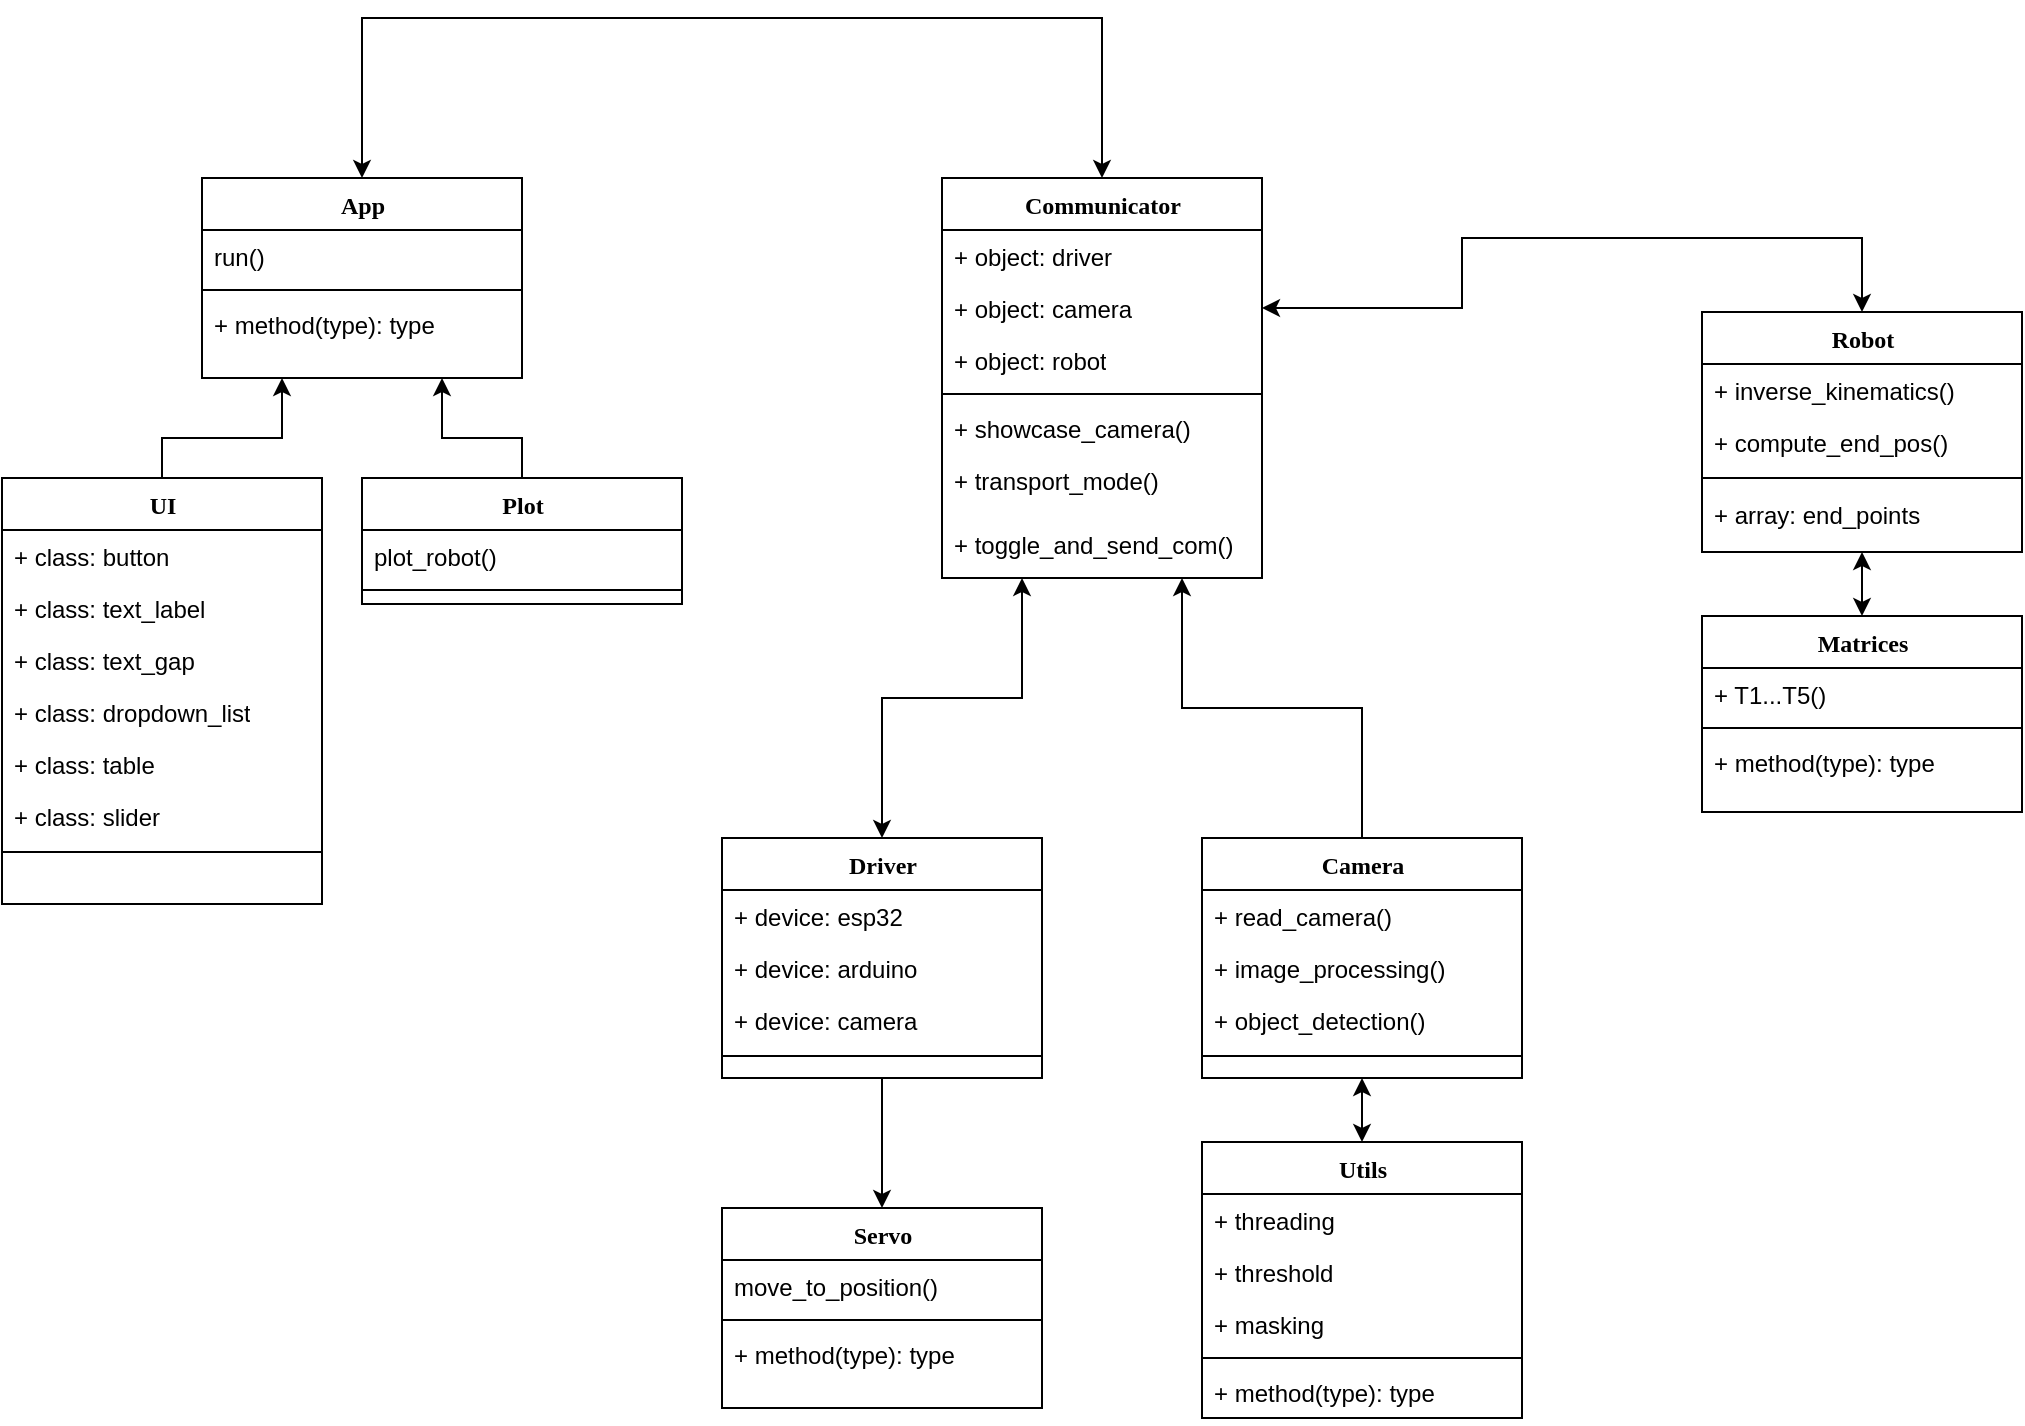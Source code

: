 <mxfile version="24.7.17">
  <diagram name="Page-1" id="9f46799a-70d6-7492-0946-bef42562c5a5">
    <mxGraphModel dx="1434" dy="746" grid="1" gridSize="10" guides="1" tooltips="1" connect="1" arrows="1" fold="1" page="1" pageScale="1" pageWidth="1100" pageHeight="850" background="none" math="0" shadow="0">
      <root>
        <mxCell id="0" />
        <mxCell id="1" parent="0" />
        <mxCell id="78961159f06e98e8-17" value="&lt;div&gt;App&lt;/div&gt;" style="swimlane;html=1;fontStyle=1;align=center;verticalAlign=top;childLayout=stackLayout;horizontal=1;startSize=26;horizontalStack=0;resizeParent=1;resizeLast=0;collapsible=1;marginBottom=0;swimlaneFillColor=#ffffff;rounded=0;shadow=0;comic=0;labelBackgroundColor=none;strokeWidth=1;fillColor=none;fontFamily=Verdana;fontSize=12" parent="1" vertex="1">
          <mxGeometry x="130" y="90" width="160" height="100" as="geometry" />
        </mxCell>
        <mxCell id="78961159f06e98e8-21" value="run()" style="text;html=1;strokeColor=none;fillColor=none;align=left;verticalAlign=top;spacingLeft=4;spacingRight=4;whiteSpace=wrap;overflow=hidden;rotatable=0;points=[[0,0.5],[1,0.5]];portConstraint=eastwest;" parent="78961159f06e98e8-17" vertex="1">
          <mxGeometry y="26" width="160" height="26" as="geometry" />
        </mxCell>
        <mxCell id="78961159f06e98e8-19" value="" style="line;html=1;strokeWidth=1;fillColor=none;align=left;verticalAlign=middle;spacingTop=-1;spacingLeft=3;spacingRight=3;rotatable=0;labelPosition=right;points=[];portConstraint=eastwest;" parent="78961159f06e98e8-17" vertex="1">
          <mxGeometry y="52" width="160" height="8" as="geometry" />
        </mxCell>
        <mxCell id="78961159f06e98e8-20" value="+ method(type): type" style="text;html=1;strokeColor=none;fillColor=none;align=left;verticalAlign=top;spacingLeft=4;spacingRight=4;whiteSpace=wrap;overflow=hidden;rotatable=0;points=[[0,0.5],[1,0.5]];portConstraint=eastwest;" parent="78961159f06e98e8-17" vertex="1">
          <mxGeometry y="60" width="160" height="26" as="geometry" />
        </mxCell>
        <mxCell id="78961159f06e98e8-30" value="Communicator" style="swimlane;html=1;fontStyle=1;align=center;verticalAlign=top;childLayout=stackLayout;horizontal=1;startSize=26;horizontalStack=0;resizeParent=1;resizeLast=0;collapsible=1;marginBottom=0;swimlaneFillColor=#ffffff;rounded=0;shadow=0;comic=0;labelBackgroundColor=none;strokeWidth=1;fillColor=none;fontFamily=Verdana;fontSize=12" parent="1" vertex="1">
          <mxGeometry x="500" y="90" width="160" height="200" as="geometry" />
        </mxCell>
        <mxCell id="78961159f06e98e8-31" value="+ object: driver" style="text;html=1;strokeColor=none;fillColor=none;align=left;verticalAlign=top;spacingLeft=4;spacingRight=4;whiteSpace=wrap;overflow=hidden;rotatable=0;points=[[0,0.5],[1,0.5]];portConstraint=eastwest;" parent="78961159f06e98e8-30" vertex="1">
          <mxGeometry y="26" width="160" height="26" as="geometry" />
        </mxCell>
        <mxCell id="78961159f06e98e8-32" value="+ object: camera" style="text;html=1;strokeColor=none;fillColor=none;align=left;verticalAlign=top;spacingLeft=4;spacingRight=4;whiteSpace=wrap;overflow=hidden;rotatable=0;points=[[0,0.5],[1,0.5]];portConstraint=eastwest;" parent="78961159f06e98e8-30" vertex="1">
          <mxGeometry y="52" width="160" height="26" as="geometry" />
        </mxCell>
        <mxCell id="78961159f06e98e8-33" value="+ object: robot" style="text;html=1;strokeColor=none;fillColor=none;align=left;verticalAlign=top;spacingLeft=4;spacingRight=4;whiteSpace=wrap;overflow=hidden;rotatable=0;points=[[0,0.5],[1,0.5]];portConstraint=eastwest;" parent="78961159f06e98e8-30" vertex="1">
          <mxGeometry y="78" width="160" height="26" as="geometry" />
        </mxCell>
        <mxCell id="78961159f06e98e8-38" value="" style="line;html=1;strokeWidth=1;fillColor=none;align=left;verticalAlign=middle;spacingTop=-1;spacingLeft=3;spacingRight=3;rotatable=0;labelPosition=right;points=[];portConstraint=eastwest;" parent="78961159f06e98e8-30" vertex="1">
          <mxGeometry y="104" width="160" height="8" as="geometry" />
        </mxCell>
        <mxCell id="QlMGVQ_QJYoTxt8vf1R1-7" value="+ showcase_camera()" style="text;html=1;strokeColor=none;fillColor=none;align=left;verticalAlign=top;spacingLeft=4;spacingRight=4;whiteSpace=wrap;overflow=hidden;rotatable=0;points=[[0,0.5],[1,0.5]];portConstraint=eastwest;" vertex="1" parent="78961159f06e98e8-30">
          <mxGeometry y="112" width="160" height="26" as="geometry" />
        </mxCell>
        <mxCell id="QlMGVQ_QJYoTxt8vf1R1-8" value="&lt;div&gt;+ transport_mode()&lt;/div&gt;" style="text;html=1;strokeColor=none;fillColor=none;align=left;verticalAlign=top;spacingLeft=4;spacingRight=4;whiteSpace=wrap;overflow=hidden;rotatable=0;points=[[0,0.5],[1,0.5]];portConstraint=eastwest;" vertex="1" parent="78961159f06e98e8-30">
          <mxGeometry y="138" width="160" height="32" as="geometry" />
        </mxCell>
        <mxCell id="QlMGVQ_QJYoTxt8vf1R1-9" value="+ toggle_and_send_com()" style="text;html=1;strokeColor=none;fillColor=none;align=left;verticalAlign=top;spacingLeft=4;spacingRight=4;whiteSpace=wrap;overflow=hidden;rotatable=0;points=[[0,0.5],[1,0.5]];portConstraint=eastwest;" vertex="1" parent="78961159f06e98e8-30">
          <mxGeometry y="170" width="160" height="26" as="geometry" />
        </mxCell>
        <mxCell id="78961159f06e98e8-43" value="UI" style="swimlane;html=1;fontStyle=1;align=center;verticalAlign=top;childLayout=stackLayout;horizontal=1;startSize=26;horizontalStack=0;resizeParent=1;resizeLast=0;collapsible=1;marginBottom=0;swimlaneFillColor=#ffffff;rounded=0;shadow=0;comic=0;labelBackgroundColor=none;strokeWidth=1;fillColor=none;fontFamily=Verdana;fontSize=12" parent="1" vertex="1">
          <mxGeometry x="30" y="240" width="160" height="213" as="geometry" />
        </mxCell>
        <mxCell id="78961159f06e98e8-44" value="+ class: button" style="text;html=1;strokeColor=none;fillColor=none;align=left;verticalAlign=top;spacingLeft=4;spacingRight=4;whiteSpace=wrap;overflow=hidden;rotatable=0;points=[[0,0.5],[1,0.5]];portConstraint=eastwest;" parent="78961159f06e98e8-43" vertex="1">
          <mxGeometry y="26" width="160" height="26" as="geometry" />
        </mxCell>
        <mxCell id="78961159f06e98e8-45" value="&lt;div&gt;+ class: text_label&lt;/div&gt;" style="text;html=1;strokeColor=none;fillColor=none;align=left;verticalAlign=top;spacingLeft=4;spacingRight=4;whiteSpace=wrap;overflow=hidden;rotatable=0;points=[[0,0.5],[1,0.5]];portConstraint=eastwest;" parent="78961159f06e98e8-43" vertex="1">
          <mxGeometry y="52" width="160" height="26" as="geometry" />
        </mxCell>
        <mxCell id="78961159f06e98e8-49" value="+ class: text_gap" style="text;html=1;strokeColor=none;fillColor=none;align=left;verticalAlign=top;spacingLeft=4;spacingRight=4;whiteSpace=wrap;overflow=hidden;rotatable=0;points=[[0,0.5],[1,0.5]];portConstraint=eastwest;" parent="78961159f06e98e8-43" vertex="1">
          <mxGeometry y="78" width="160" height="26" as="geometry" />
        </mxCell>
        <mxCell id="78961159f06e98e8-50" value="+ class: dropdown_list" style="text;html=1;strokeColor=none;fillColor=none;align=left;verticalAlign=top;spacingLeft=4;spacingRight=4;whiteSpace=wrap;overflow=hidden;rotatable=0;points=[[0,0.5],[1,0.5]];portConstraint=eastwest;" parent="78961159f06e98e8-43" vertex="1">
          <mxGeometry y="104" width="160" height="26" as="geometry" />
        </mxCell>
        <mxCell id="QlMGVQ_QJYoTxt8vf1R1-1" value="+ class: table" style="text;html=1;strokeColor=none;fillColor=none;align=left;verticalAlign=top;spacingLeft=4;spacingRight=4;whiteSpace=wrap;overflow=hidden;rotatable=0;points=[[0,0.5],[1,0.5]];portConstraint=eastwest;" vertex="1" parent="78961159f06e98e8-43">
          <mxGeometry y="130" width="160" height="26" as="geometry" />
        </mxCell>
        <mxCell id="QlMGVQ_QJYoTxt8vf1R1-2" value="+ class: slider" style="text;html=1;strokeColor=none;fillColor=none;align=left;verticalAlign=top;spacingLeft=4;spacingRight=4;whiteSpace=wrap;overflow=hidden;rotatable=0;points=[[0,0.5],[1,0.5]];portConstraint=eastwest;" vertex="1" parent="78961159f06e98e8-43">
          <mxGeometry y="156" width="160" height="26" as="geometry" />
        </mxCell>
        <mxCell id="78961159f06e98e8-51" value="" style="line;html=1;strokeWidth=1;fillColor=none;align=left;verticalAlign=middle;spacingTop=-1;spacingLeft=3;spacingRight=3;rotatable=0;labelPosition=right;points=[];portConstraint=eastwest;" parent="78961159f06e98e8-43" vertex="1">
          <mxGeometry y="182" width="160" height="10" as="geometry" />
        </mxCell>
        <mxCell id="78961159f06e98e8-56" value="Plot" style="swimlane;html=1;fontStyle=1;align=center;verticalAlign=top;childLayout=stackLayout;horizontal=1;startSize=26;horizontalStack=0;resizeParent=1;resizeLast=0;collapsible=1;marginBottom=0;swimlaneFillColor=#ffffff;rounded=0;shadow=0;comic=0;labelBackgroundColor=none;strokeWidth=1;fillColor=none;fontFamily=Verdana;fontSize=12" parent="1" vertex="1">
          <mxGeometry x="210" y="240" width="160" height="63" as="geometry" />
        </mxCell>
        <mxCell id="78961159f06e98e8-57" value="plot_robot()" style="text;html=1;strokeColor=none;fillColor=none;align=left;verticalAlign=top;spacingLeft=4;spacingRight=4;whiteSpace=wrap;overflow=hidden;rotatable=0;points=[[0,0.5],[1,0.5]];portConstraint=eastwest;" parent="78961159f06e98e8-56" vertex="1">
          <mxGeometry y="26" width="160" height="26" as="geometry" />
        </mxCell>
        <mxCell id="78961159f06e98e8-64" value="" style="line;html=1;strokeWidth=1;fillColor=none;align=left;verticalAlign=middle;spacingTop=-1;spacingLeft=3;spacingRight=3;rotatable=0;labelPosition=right;points=[];portConstraint=eastwest;" parent="78961159f06e98e8-56" vertex="1">
          <mxGeometry y="52" width="160" height="8" as="geometry" />
        </mxCell>
        <mxCell id="QlMGVQ_QJYoTxt8vf1R1-3" value="" style="endArrow=classic;startArrow=classic;html=1;rounded=0;entryX=0.5;entryY=0;entryDx=0;entryDy=0;exitX=0.5;exitY=0;exitDx=0;exitDy=0;" edge="1" parent="1" source="78961159f06e98e8-17" target="78961159f06e98e8-30">
          <mxGeometry width="50" height="50" relative="1" as="geometry">
            <mxPoint x="280" y="83" as="sourcePoint" />
            <mxPoint x="500" y="136" as="targetPoint" />
            <Array as="points">
              <mxPoint x="210" y="10" />
              <mxPoint x="580" y="10" />
              <mxPoint x="580" y="80" />
            </Array>
          </mxGeometry>
        </mxCell>
        <mxCell id="QlMGVQ_QJYoTxt8vf1R1-5" value="" style="endArrow=classic;html=1;rounded=0;exitX=0.5;exitY=0;exitDx=0;exitDy=0;entryX=0.25;entryY=1;entryDx=0;entryDy=0;" edge="1" parent="1" source="78961159f06e98e8-43" target="78961159f06e98e8-17">
          <mxGeometry width="50" height="50" relative="1" as="geometry">
            <mxPoint x="400" y="420" as="sourcePoint" />
            <mxPoint x="450" y="370" as="targetPoint" />
            <Array as="points">
              <mxPoint x="110" y="220" />
              <mxPoint x="170" y="220" />
            </Array>
          </mxGeometry>
        </mxCell>
        <mxCell id="QlMGVQ_QJYoTxt8vf1R1-6" value="" style="endArrow=classic;html=1;rounded=0;exitX=0.5;exitY=0;exitDx=0;exitDy=0;entryX=0.75;entryY=1;entryDx=0;entryDy=0;" edge="1" parent="1" source="78961159f06e98e8-56" target="78961159f06e98e8-17">
          <mxGeometry width="50" height="50" relative="1" as="geometry">
            <mxPoint x="400" y="420" as="sourcePoint" />
            <mxPoint x="450" y="370" as="targetPoint" />
            <Array as="points">
              <mxPoint x="290" y="220" />
              <mxPoint x="250" y="220" />
            </Array>
          </mxGeometry>
        </mxCell>
        <mxCell id="QlMGVQ_QJYoTxt8vf1R1-10" value="Servo" style="swimlane;html=1;fontStyle=1;align=center;verticalAlign=top;childLayout=stackLayout;horizontal=1;startSize=26;horizontalStack=0;resizeParent=1;resizeLast=0;collapsible=1;marginBottom=0;swimlaneFillColor=#ffffff;rounded=0;shadow=0;comic=0;labelBackgroundColor=none;strokeWidth=1;fillColor=none;fontFamily=Verdana;fontSize=12" vertex="1" parent="1">
          <mxGeometry x="390" y="605" width="160" height="100" as="geometry" />
        </mxCell>
        <mxCell id="QlMGVQ_QJYoTxt8vf1R1-11" value="move_to_position()" style="text;html=1;strokeColor=none;fillColor=none;align=left;verticalAlign=top;spacingLeft=4;spacingRight=4;whiteSpace=wrap;overflow=hidden;rotatable=0;points=[[0,0.5],[1,0.5]];portConstraint=eastwest;" vertex="1" parent="QlMGVQ_QJYoTxt8vf1R1-10">
          <mxGeometry y="26" width="160" height="26" as="geometry" />
        </mxCell>
        <mxCell id="QlMGVQ_QJYoTxt8vf1R1-12" value="" style="line;html=1;strokeWidth=1;fillColor=none;align=left;verticalAlign=middle;spacingTop=-1;spacingLeft=3;spacingRight=3;rotatable=0;labelPosition=right;points=[];portConstraint=eastwest;" vertex="1" parent="QlMGVQ_QJYoTxt8vf1R1-10">
          <mxGeometry y="52" width="160" height="8" as="geometry" />
        </mxCell>
        <mxCell id="QlMGVQ_QJYoTxt8vf1R1-13" value="+ method(type): type" style="text;html=1;strokeColor=none;fillColor=none;align=left;verticalAlign=top;spacingLeft=4;spacingRight=4;whiteSpace=wrap;overflow=hidden;rotatable=0;points=[[0,0.5],[1,0.5]];portConstraint=eastwest;" vertex="1" parent="QlMGVQ_QJYoTxt8vf1R1-10">
          <mxGeometry y="60" width="160" height="26" as="geometry" />
        </mxCell>
        <mxCell id="QlMGVQ_QJYoTxt8vf1R1-24" value="" style="edgeStyle=orthogonalEdgeStyle;rounded=0;orthogonalLoop=1;jettySize=auto;html=1;entryX=0.5;entryY=0;entryDx=0;entryDy=0;" edge="1" parent="1" source="QlMGVQ_QJYoTxt8vf1R1-14" target="QlMGVQ_QJYoTxt8vf1R1-10">
          <mxGeometry relative="1" as="geometry" />
        </mxCell>
        <mxCell id="QlMGVQ_QJYoTxt8vf1R1-14" value="Driver" style="swimlane;html=1;fontStyle=1;align=center;verticalAlign=top;childLayout=stackLayout;horizontal=1;startSize=26;horizontalStack=0;resizeParent=1;resizeLast=0;collapsible=1;marginBottom=0;swimlaneFillColor=#ffffff;rounded=0;shadow=0;comic=0;labelBackgroundColor=none;strokeWidth=1;fillColor=none;fontFamily=Verdana;fontSize=12" vertex="1" parent="1">
          <mxGeometry x="390" y="420" width="160" height="120" as="geometry" />
        </mxCell>
        <mxCell id="QlMGVQ_QJYoTxt8vf1R1-15" value="&lt;div&gt;+ device: esp32&lt;/div&gt;" style="text;html=1;strokeColor=none;fillColor=none;align=left;verticalAlign=top;spacingLeft=4;spacingRight=4;whiteSpace=wrap;overflow=hidden;rotatable=0;points=[[0,0.5],[1,0.5]];portConstraint=eastwest;" vertex="1" parent="QlMGVQ_QJYoTxt8vf1R1-14">
          <mxGeometry y="26" width="160" height="26" as="geometry" />
        </mxCell>
        <mxCell id="QlMGVQ_QJYoTxt8vf1R1-16" value="&lt;div&gt;+ device: arduino&lt;br&gt;&lt;/div&gt;" style="text;html=1;strokeColor=none;fillColor=none;align=left;verticalAlign=top;spacingLeft=4;spacingRight=4;whiteSpace=wrap;overflow=hidden;rotatable=0;points=[[0,0.5],[1,0.5]];portConstraint=eastwest;" vertex="1" parent="QlMGVQ_QJYoTxt8vf1R1-14">
          <mxGeometry y="52" width="160" height="26" as="geometry" />
        </mxCell>
        <mxCell id="QlMGVQ_QJYoTxt8vf1R1-17" value="+ device: camera" style="text;html=1;strokeColor=none;fillColor=none;align=left;verticalAlign=top;spacingLeft=4;spacingRight=4;whiteSpace=wrap;overflow=hidden;rotatable=0;points=[[0,0.5],[1,0.5]];portConstraint=eastwest;" vertex="1" parent="QlMGVQ_QJYoTxt8vf1R1-14">
          <mxGeometry y="78" width="160" height="26" as="geometry" />
        </mxCell>
        <mxCell id="QlMGVQ_QJYoTxt8vf1R1-21" value="" style="line;html=1;strokeWidth=1;fillColor=none;align=left;verticalAlign=middle;spacingTop=-1;spacingLeft=3;spacingRight=3;rotatable=0;labelPosition=right;points=[];portConstraint=eastwest;" vertex="1" parent="QlMGVQ_QJYoTxt8vf1R1-14">
          <mxGeometry y="104" width="160" height="10" as="geometry" />
        </mxCell>
        <mxCell id="QlMGVQ_QJYoTxt8vf1R1-25" value="Utils" style="swimlane;html=1;fontStyle=1;align=center;verticalAlign=top;childLayout=stackLayout;horizontal=1;startSize=26;horizontalStack=0;resizeParent=1;resizeLast=0;collapsible=1;marginBottom=0;swimlaneFillColor=#ffffff;rounded=0;shadow=0;comic=0;labelBackgroundColor=none;strokeWidth=1;fillColor=none;fontFamily=Verdana;fontSize=12" vertex="1" parent="1">
          <mxGeometry x="630" y="572" width="160" height="138" as="geometry" />
        </mxCell>
        <mxCell id="QlMGVQ_QJYoTxt8vf1R1-35" value="+ threading" style="text;html=1;strokeColor=none;fillColor=none;align=left;verticalAlign=top;spacingLeft=4;spacingRight=4;whiteSpace=wrap;overflow=hidden;rotatable=0;points=[[0,0.5],[1,0.5]];portConstraint=eastwest;" vertex="1" parent="QlMGVQ_QJYoTxt8vf1R1-25">
          <mxGeometry y="26" width="160" height="26" as="geometry" />
        </mxCell>
        <mxCell id="QlMGVQ_QJYoTxt8vf1R1-26" value="+ threshold" style="text;html=1;strokeColor=none;fillColor=none;align=left;verticalAlign=top;spacingLeft=4;spacingRight=4;whiteSpace=wrap;overflow=hidden;rotatable=0;points=[[0,0.5],[1,0.5]];portConstraint=eastwest;" vertex="1" parent="QlMGVQ_QJYoTxt8vf1R1-25">
          <mxGeometry y="52" width="160" height="26" as="geometry" />
        </mxCell>
        <mxCell id="QlMGVQ_QJYoTxt8vf1R1-34" value="&lt;div&gt;+ masking&lt;/div&gt;" style="text;html=1;strokeColor=none;fillColor=none;align=left;verticalAlign=top;spacingLeft=4;spacingRight=4;whiteSpace=wrap;overflow=hidden;rotatable=0;points=[[0,0.5],[1,0.5]];portConstraint=eastwest;" vertex="1" parent="QlMGVQ_QJYoTxt8vf1R1-25">
          <mxGeometry y="78" width="160" height="26" as="geometry" />
        </mxCell>
        <mxCell id="QlMGVQ_QJYoTxt8vf1R1-27" value="" style="line;html=1;strokeWidth=1;fillColor=none;align=left;verticalAlign=middle;spacingTop=-1;spacingLeft=3;spacingRight=3;rotatable=0;labelPosition=right;points=[];portConstraint=eastwest;" vertex="1" parent="QlMGVQ_QJYoTxt8vf1R1-25">
          <mxGeometry y="104" width="160" height="8" as="geometry" />
        </mxCell>
        <mxCell id="QlMGVQ_QJYoTxt8vf1R1-28" value="+ method(type): type" style="text;html=1;strokeColor=none;fillColor=none;align=left;verticalAlign=top;spacingLeft=4;spacingRight=4;whiteSpace=wrap;overflow=hidden;rotatable=0;points=[[0,0.5],[1,0.5]];portConstraint=eastwest;" vertex="1" parent="QlMGVQ_QJYoTxt8vf1R1-25">
          <mxGeometry y="112" width="160" height="26" as="geometry" />
        </mxCell>
        <mxCell id="QlMGVQ_QJYoTxt8vf1R1-50" style="edgeStyle=orthogonalEdgeStyle;rounded=0;orthogonalLoop=1;jettySize=auto;html=1;exitX=0.5;exitY=0;exitDx=0;exitDy=0;entryX=0.75;entryY=1;entryDx=0;entryDy=0;" edge="1" parent="1" source="QlMGVQ_QJYoTxt8vf1R1-29" target="78961159f06e98e8-30">
          <mxGeometry relative="1" as="geometry" />
        </mxCell>
        <mxCell id="QlMGVQ_QJYoTxt8vf1R1-29" value="Camera" style="swimlane;html=1;fontStyle=1;align=center;verticalAlign=top;childLayout=stackLayout;horizontal=1;startSize=26;horizontalStack=0;resizeParent=1;resizeLast=0;collapsible=1;marginBottom=0;swimlaneFillColor=#ffffff;rounded=0;shadow=0;comic=0;labelBackgroundColor=none;strokeWidth=1;fillColor=none;fontFamily=Verdana;fontSize=12" vertex="1" parent="1">
          <mxGeometry x="630" y="420" width="160" height="120" as="geometry" />
        </mxCell>
        <mxCell id="QlMGVQ_QJYoTxt8vf1R1-30" value="&lt;div&gt;+ read_camera()&lt;/div&gt;" style="text;html=1;strokeColor=none;fillColor=none;align=left;verticalAlign=top;spacingLeft=4;spacingRight=4;whiteSpace=wrap;overflow=hidden;rotatable=0;points=[[0,0.5],[1,0.5]];portConstraint=eastwest;" vertex="1" parent="QlMGVQ_QJYoTxt8vf1R1-29">
          <mxGeometry y="26" width="160" height="26" as="geometry" />
        </mxCell>
        <mxCell id="QlMGVQ_QJYoTxt8vf1R1-31" value="&lt;div&gt;+ image_processing()&lt;br&gt;&lt;/div&gt;" style="text;html=1;strokeColor=none;fillColor=none;align=left;verticalAlign=top;spacingLeft=4;spacingRight=4;whiteSpace=wrap;overflow=hidden;rotatable=0;points=[[0,0.5],[1,0.5]];portConstraint=eastwest;" vertex="1" parent="QlMGVQ_QJYoTxt8vf1R1-29">
          <mxGeometry y="52" width="160" height="26" as="geometry" />
        </mxCell>
        <mxCell id="QlMGVQ_QJYoTxt8vf1R1-32" value="+ object_detection()" style="text;html=1;strokeColor=none;fillColor=none;align=left;verticalAlign=top;spacingLeft=4;spacingRight=4;whiteSpace=wrap;overflow=hidden;rotatable=0;points=[[0,0.5],[1,0.5]];portConstraint=eastwest;" vertex="1" parent="QlMGVQ_QJYoTxt8vf1R1-29">
          <mxGeometry y="78" width="160" height="26" as="geometry" />
        </mxCell>
        <mxCell id="QlMGVQ_QJYoTxt8vf1R1-33" value="" style="line;html=1;strokeWidth=1;fillColor=none;align=left;verticalAlign=middle;spacingTop=-1;spacingLeft=3;spacingRight=3;rotatable=0;labelPosition=right;points=[];portConstraint=eastwest;" vertex="1" parent="QlMGVQ_QJYoTxt8vf1R1-29">
          <mxGeometry y="104" width="160" height="10" as="geometry" />
        </mxCell>
        <mxCell id="QlMGVQ_QJYoTxt8vf1R1-36" value="" style="endArrow=classic;startArrow=classic;html=1;rounded=0;exitX=0.5;exitY=0;exitDx=0;exitDy=0;entryX=0.5;entryY=1;entryDx=0;entryDy=0;" edge="1" parent="1" source="QlMGVQ_QJYoTxt8vf1R1-25" target="QlMGVQ_QJYoTxt8vf1R1-29">
          <mxGeometry width="50" height="50" relative="1" as="geometry">
            <mxPoint x="380" y="440" as="sourcePoint" />
            <mxPoint x="430" y="390" as="targetPoint" />
          </mxGeometry>
        </mxCell>
        <mxCell id="QlMGVQ_QJYoTxt8vf1R1-37" value="Matrices" style="swimlane;html=1;fontStyle=1;align=center;verticalAlign=top;childLayout=stackLayout;horizontal=1;startSize=26;horizontalStack=0;resizeParent=1;resizeLast=0;collapsible=1;marginBottom=0;swimlaneFillColor=#ffffff;rounded=0;shadow=0;comic=0;labelBackgroundColor=none;strokeWidth=1;fillColor=none;fontFamily=Verdana;fontSize=12" vertex="1" parent="1">
          <mxGeometry x="880" y="309" width="160" height="98" as="geometry" />
        </mxCell>
        <mxCell id="QlMGVQ_QJYoTxt8vf1R1-38" value="+ T1...T5()" style="text;html=1;strokeColor=none;fillColor=none;align=left;verticalAlign=top;spacingLeft=4;spacingRight=4;whiteSpace=wrap;overflow=hidden;rotatable=0;points=[[0,0.5],[1,0.5]];portConstraint=eastwest;" vertex="1" parent="QlMGVQ_QJYoTxt8vf1R1-37">
          <mxGeometry y="26" width="160" height="26" as="geometry" />
        </mxCell>
        <mxCell id="QlMGVQ_QJYoTxt8vf1R1-41" value="" style="line;html=1;strokeWidth=1;fillColor=none;align=left;verticalAlign=middle;spacingTop=-1;spacingLeft=3;spacingRight=3;rotatable=0;labelPosition=right;points=[];portConstraint=eastwest;" vertex="1" parent="QlMGVQ_QJYoTxt8vf1R1-37">
          <mxGeometry y="52" width="160" height="8" as="geometry" />
        </mxCell>
        <mxCell id="QlMGVQ_QJYoTxt8vf1R1-42" value="+ method(type): type" style="text;html=1;strokeColor=none;fillColor=none;align=left;verticalAlign=top;spacingLeft=4;spacingRight=4;whiteSpace=wrap;overflow=hidden;rotatable=0;points=[[0,0.5],[1,0.5]];portConstraint=eastwest;" vertex="1" parent="QlMGVQ_QJYoTxt8vf1R1-37">
          <mxGeometry y="60" width="160" height="26" as="geometry" />
        </mxCell>
        <mxCell id="QlMGVQ_QJYoTxt8vf1R1-43" value="Robot" style="swimlane;html=1;fontStyle=1;align=center;verticalAlign=top;childLayout=stackLayout;horizontal=1;startSize=26;horizontalStack=0;resizeParent=1;resizeLast=0;collapsible=1;marginBottom=0;swimlaneFillColor=#ffffff;rounded=0;shadow=0;comic=0;labelBackgroundColor=none;strokeWidth=1;fillColor=none;fontFamily=Verdana;fontSize=12" vertex="1" parent="1">
          <mxGeometry x="880" y="157" width="160" height="120" as="geometry" />
        </mxCell>
        <mxCell id="QlMGVQ_QJYoTxt8vf1R1-44" value="+ inverse_kinematics()" style="text;html=1;strokeColor=none;fillColor=none;align=left;verticalAlign=top;spacingLeft=4;spacingRight=4;whiteSpace=wrap;overflow=hidden;rotatable=0;points=[[0,0.5],[1,0.5]];portConstraint=eastwest;" vertex="1" parent="QlMGVQ_QJYoTxt8vf1R1-43">
          <mxGeometry y="26" width="160" height="26" as="geometry" />
        </mxCell>
        <mxCell id="QlMGVQ_QJYoTxt8vf1R1-45" value="+ compute_end_pos()" style="text;html=1;strokeColor=none;fillColor=none;align=left;verticalAlign=top;spacingLeft=4;spacingRight=4;whiteSpace=wrap;overflow=hidden;rotatable=0;points=[[0,0.5],[1,0.5]];portConstraint=eastwest;" vertex="1" parent="QlMGVQ_QJYoTxt8vf1R1-43">
          <mxGeometry y="52" width="160" height="26" as="geometry" />
        </mxCell>
        <mxCell id="QlMGVQ_QJYoTxt8vf1R1-47" value="" style="line;html=1;strokeWidth=1;fillColor=none;align=left;verticalAlign=middle;spacingTop=-1;spacingLeft=3;spacingRight=3;rotatable=0;labelPosition=right;points=[];portConstraint=eastwest;" vertex="1" parent="QlMGVQ_QJYoTxt8vf1R1-43">
          <mxGeometry y="78" width="160" height="10" as="geometry" />
        </mxCell>
        <mxCell id="QlMGVQ_QJYoTxt8vf1R1-49" value="+ array: end_points" style="text;html=1;strokeColor=none;fillColor=none;align=left;verticalAlign=top;spacingLeft=4;spacingRight=4;whiteSpace=wrap;overflow=hidden;rotatable=0;points=[[0,0.5],[1,0.5]];portConstraint=eastwest;" vertex="1" parent="QlMGVQ_QJYoTxt8vf1R1-43">
          <mxGeometry y="88" width="160" height="26" as="geometry" />
        </mxCell>
        <mxCell id="QlMGVQ_QJYoTxt8vf1R1-48" value="" style="endArrow=classic;startArrow=classic;html=1;rounded=0;exitX=0.5;exitY=0;exitDx=0;exitDy=0;entryX=0.5;entryY=1;entryDx=0;entryDy=0;" edge="1" parent="1" source="QlMGVQ_QJYoTxt8vf1R1-37" target="QlMGVQ_QJYoTxt8vf1R1-43">
          <mxGeometry width="50" height="50" relative="1" as="geometry">
            <mxPoint x="630" y="177" as="sourcePoint" />
            <mxPoint x="680" y="127" as="targetPoint" />
          </mxGeometry>
        </mxCell>
        <mxCell id="QlMGVQ_QJYoTxt8vf1R1-51" value="" style="endArrow=classic;startArrow=classic;html=1;rounded=0;entryX=0.25;entryY=1;entryDx=0;entryDy=0;exitX=0.5;exitY=0;exitDx=0;exitDy=0;" edge="1" parent="1" source="QlMGVQ_QJYoTxt8vf1R1-14" target="78961159f06e98e8-30">
          <mxGeometry width="50" height="50" relative="1" as="geometry">
            <mxPoint x="560" y="390" as="sourcePoint" />
            <mxPoint x="610" y="340" as="targetPoint" />
            <Array as="points">
              <mxPoint x="470" y="350" />
              <mxPoint x="540" y="350" />
            </Array>
          </mxGeometry>
        </mxCell>
        <mxCell id="QlMGVQ_QJYoTxt8vf1R1-52" value="" style="endArrow=classic;startArrow=classic;html=1;rounded=0;entryX=0.5;entryY=0;entryDx=0;entryDy=0;exitX=1;exitY=0.5;exitDx=0;exitDy=0;" edge="1" parent="1" source="78961159f06e98e8-32" target="QlMGVQ_QJYoTxt8vf1R1-43">
          <mxGeometry width="50" height="50" relative="1" as="geometry">
            <mxPoint x="560" y="360" as="sourcePoint" />
            <mxPoint x="610" y="310" as="targetPoint" />
            <Array as="points">
              <mxPoint x="760" y="155" />
              <mxPoint x="760" y="120" />
              <mxPoint x="960" y="120" />
            </Array>
          </mxGeometry>
        </mxCell>
      </root>
    </mxGraphModel>
  </diagram>
</mxfile>
